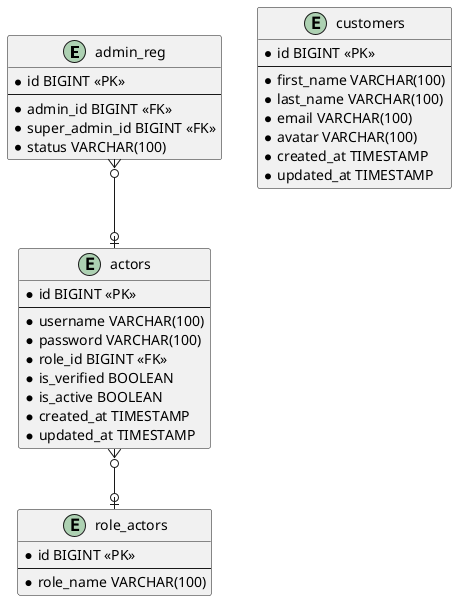 @startuml notification_db-dasign

entity admin_reg {
    * id BIGINT <<PK>>
    --
    * admin_id BIGINT <<FK>>
    * super_admin_id BIGINT <<FK>>
    * status VARCHAR(100) 
}

entity role_actors {
    * id BIGINT <<PK>>
    --
    * role_name VARCHAR(100) 
}

entity actors {
    * id BIGINT <<PK>>
    --
    * username VARCHAR(100)
    * password VARCHAR(100)
    * role_id BIGINT <<FK>>
    * is_verified BOOLEAN
    * is_active BOOLEAN
    * created_at TIMESTAMP
    * updated_at TIMESTAMP
}

entity customers {
    * id BIGINT <<PK>>
    --
    * first_name VARCHAR(100)
    * last_name VARCHAR(100)
    * email VARCHAR(100)
    * avatar VARCHAR(100)
    * created_at TIMESTAMP
    * updated_at TIMESTAMP
}

' relation 
actors }o--o| role_actors
admin_reg }o--o| actors

@enduml